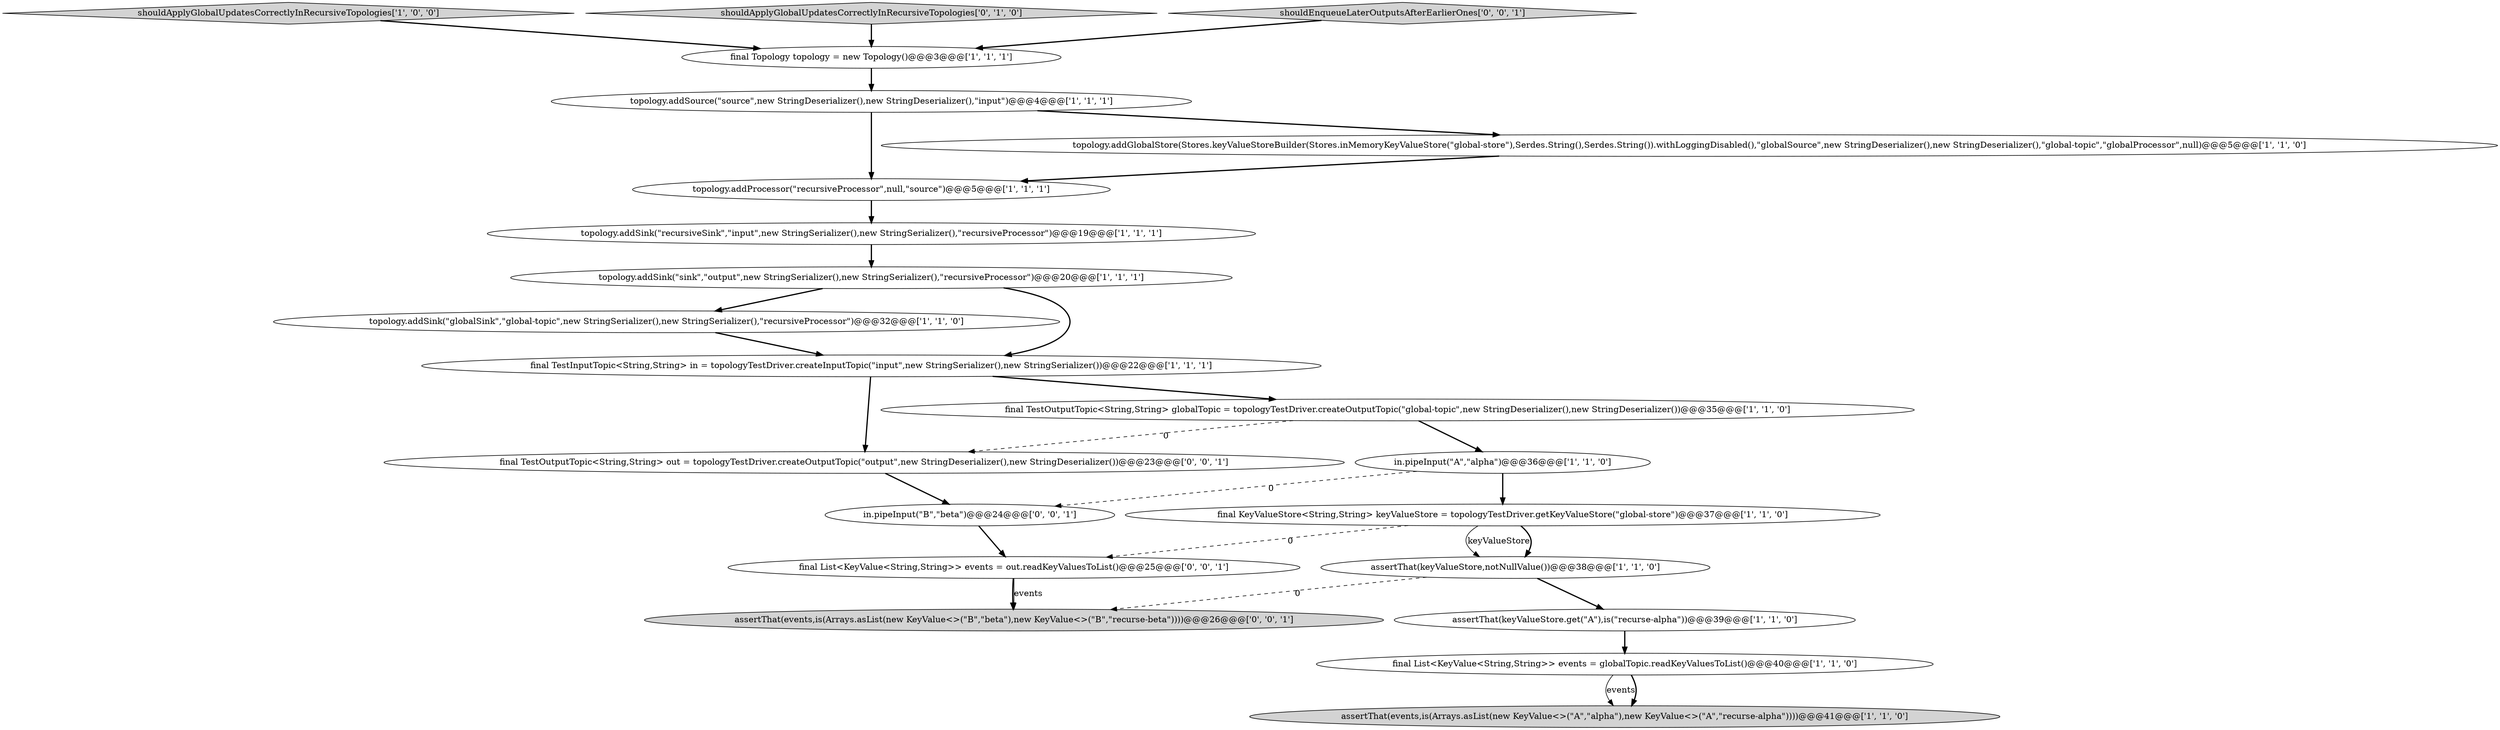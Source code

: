 digraph {
13 [style = filled, label = "assertThat(keyValueStore.get(\"A\"),is(\"recurse-alpha\"))@@@39@@@['1', '1', '0']", fillcolor = white, shape = ellipse image = "AAA0AAABBB1BBB"];
5 [style = filled, label = "shouldApplyGlobalUpdatesCorrectlyInRecursiveTopologies['1', '0', '0']", fillcolor = lightgray, shape = diamond image = "AAA0AAABBB1BBB"];
3 [style = filled, label = "topology.addSource(\"source\",new StringDeserializer(),new StringDeserializer(),\"input\")@@@4@@@['1', '1', '1']", fillcolor = white, shape = ellipse image = "AAA0AAABBB1BBB"];
1 [style = filled, label = "topology.addSink(\"globalSink\",\"global-topic\",new StringSerializer(),new StringSerializer(),\"recursiveProcessor\")@@@32@@@['1', '1', '0']", fillcolor = white, shape = ellipse image = "AAA0AAABBB1BBB"];
2 [style = filled, label = "topology.addProcessor(\"recursiveProcessor\",null,\"source\")@@@5@@@['1', '1', '1']", fillcolor = white, shape = ellipse image = "AAA0AAABBB1BBB"];
6 [style = filled, label = "topology.addGlobalStore(Stores.keyValueStoreBuilder(Stores.inMemoryKeyValueStore(\"global-store\"),Serdes.String(),Serdes.String()).withLoggingDisabled(),\"globalSource\",new StringDeserializer(),new StringDeserializer(),\"global-topic\",\"globalProcessor\",null)@@@5@@@['1', '1', '0']", fillcolor = white, shape = ellipse image = "AAA0AAABBB1BBB"];
16 [style = filled, label = "shouldApplyGlobalUpdatesCorrectlyInRecursiveTopologies['0', '1', '0']", fillcolor = lightgray, shape = diamond image = "AAA0AAABBB2BBB"];
18 [style = filled, label = "assertThat(events,is(Arrays.asList(new KeyValue<>(\"B\",\"beta\"),new KeyValue<>(\"B\",\"recurse-beta\"))))@@@26@@@['0', '0', '1']", fillcolor = lightgray, shape = ellipse image = "AAA0AAABBB3BBB"];
21 [style = filled, label = "final List<KeyValue<String,String>> events = out.readKeyValuesToList()@@@25@@@['0', '0', '1']", fillcolor = white, shape = ellipse image = "AAA0AAABBB3BBB"];
8 [style = filled, label = "topology.addSink(\"sink\",\"output\",new StringSerializer(),new StringSerializer(),\"recursiveProcessor\")@@@20@@@['1', '1', '1']", fillcolor = white, shape = ellipse image = "AAA0AAABBB1BBB"];
0 [style = filled, label = "final Topology topology = new Topology()@@@3@@@['1', '1', '1']", fillcolor = white, shape = ellipse image = "AAA0AAABBB1BBB"];
15 [style = filled, label = "final TestInputTopic<String,String> in = topologyTestDriver.createInputTopic(\"input\",new StringSerializer(),new StringSerializer())@@@22@@@['1', '1', '1']", fillcolor = white, shape = ellipse image = "AAA0AAABBB1BBB"];
20 [style = filled, label = "in.pipeInput(\"B\",\"beta\")@@@24@@@['0', '0', '1']", fillcolor = white, shape = ellipse image = "AAA0AAABBB3BBB"];
12 [style = filled, label = "final KeyValueStore<String,String> keyValueStore = topologyTestDriver.getKeyValueStore(\"global-store\")@@@37@@@['1', '1', '0']", fillcolor = white, shape = ellipse image = "AAA0AAABBB1BBB"];
9 [style = filled, label = "final List<KeyValue<String,String>> events = globalTopic.readKeyValuesToList()@@@40@@@['1', '1', '0']", fillcolor = white, shape = ellipse image = "AAA0AAABBB1BBB"];
19 [style = filled, label = "final TestOutputTopic<String,String> out = topologyTestDriver.createOutputTopic(\"output\",new StringDeserializer(),new StringDeserializer())@@@23@@@['0', '0', '1']", fillcolor = white, shape = ellipse image = "AAA0AAABBB3BBB"];
4 [style = filled, label = "final TestOutputTopic<String,String> globalTopic = topologyTestDriver.createOutputTopic(\"global-topic\",new StringDeserializer(),new StringDeserializer())@@@35@@@['1', '1', '0']", fillcolor = white, shape = ellipse image = "AAA0AAABBB1BBB"];
14 [style = filled, label = "topology.addSink(\"recursiveSink\",\"input\",new StringSerializer(),new StringSerializer(),\"recursiveProcessor\")@@@19@@@['1', '1', '1']", fillcolor = white, shape = ellipse image = "AAA0AAABBB1BBB"];
7 [style = filled, label = "assertThat(events,is(Arrays.asList(new KeyValue<>(\"A\",\"alpha\"),new KeyValue<>(\"A\",\"recurse-alpha\"))))@@@41@@@['1', '1', '0']", fillcolor = lightgray, shape = ellipse image = "AAA0AAABBB1BBB"];
10 [style = filled, label = "in.pipeInput(\"A\",\"alpha\")@@@36@@@['1', '1', '0']", fillcolor = white, shape = ellipse image = "AAA0AAABBB1BBB"];
17 [style = filled, label = "shouldEnqueueLaterOutputsAfterEarlierOnes['0', '0', '1']", fillcolor = lightgray, shape = diamond image = "AAA0AAABBB3BBB"];
11 [style = filled, label = "assertThat(keyValueStore,notNullValue())@@@38@@@['1', '1', '0']", fillcolor = white, shape = ellipse image = "AAA0AAABBB1BBB"];
3->2 [style = bold, label=""];
12->11 [style = solid, label="keyValueStore"];
19->20 [style = bold, label=""];
15->4 [style = bold, label=""];
16->0 [style = bold, label=""];
15->19 [style = bold, label=""];
0->3 [style = bold, label=""];
6->2 [style = bold, label=""];
3->6 [style = bold, label=""];
10->12 [style = bold, label=""];
8->1 [style = bold, label=""];
12->21 [style = dashed, label="0"];
20->21 [style = bold, label=""];
5->0 [style = bold, label=""];
21->18 [style = bold, label=""];
14->8 [style = bold, label=""];
11->13 [style = bold, label=""];
11->18 [style = dashed, label="0"];
1->15 [style = bold, label=""];
9->7 [style = solid, label="events"];
4->10 [style = bold, label=""];
2->14 [style = bold, label=""];
12->11 [style = bold, label=""];
13->9 [style = bold, label=""];
4->19 [style = dashed, label="0"];
21->18 [style = solid, label="events"];
10->20 [style = dashed, label="0"];
17->0 [style = bold, label=""];
8->15 [style = bold, label=""];
9->7 [style = bold, label=""];
}
